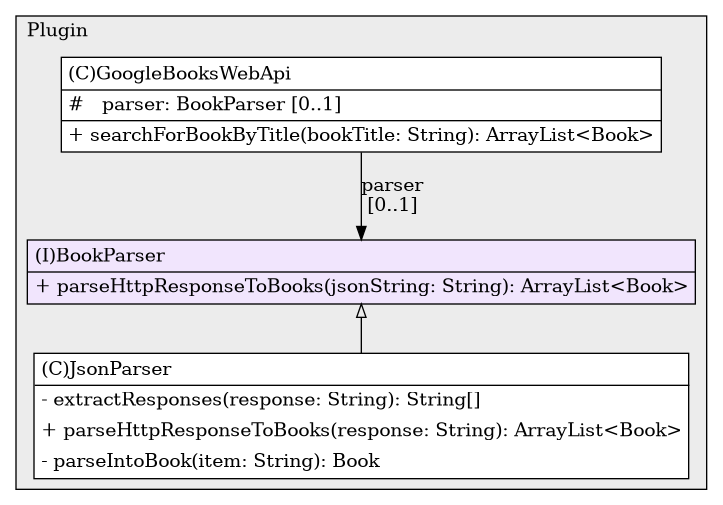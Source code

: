 @startuml

/' diagram meta data start
config=StructureConfiguration;
{
  "projectClassification": {
    "searchMode": "OpenProject", // OpenProject, AllProjects
    "includedProjects": "",
    "pathEndKeywords": "*.impl",
    "isClientPath": "",
    "isClientName": "",
    "isTestPath": "",
    "isTestName": "",
    "isMappingPath": "",
    "isMappingName": "",
    "isDataAccessPath": "",
    "isDataAccessName": "",
    "isDataStructurePath": "",
    "isDataStructureName": "",
    "isInterfaceStructuresPath": "",
    "isInterfaceStructuresName": "",
    "isEntryPointPath": "",
    "isEntryPointName": "",
    "treatFinalFieldsAsMandatory": false
  },
  "graphRestriction": {
    "classPackageExcludeFilter": "",
    "classPackageIncludeFilter": "",
    "classNameExcludeFilter": "",
    "classNameIncludeFilter": "",
    "methodNameExcludeFilter": "",
    "methodNameIncludeFilter": "",
    "removeByInheritance": "", // inheritance/annotation based filtering is done in a second step
    "removeByAnnotation": "",
    "removeByClassPackage": "", // cleanup the graph after inheritance/annotation based filtering is done
    "removeByClassName": "",
    "cutMappings": false,
    "cutEnum": true,
    "cutTests": true,
    "cutClient": true,
    "cutDataAccess": true,
    "cutInterfaceStructures": true,
    "cutDataStructures": true,
    "cutGetterAndSetter": true,
    "cutConstructors": true
  },
  "graphTraversal": {
    "forwardDepth": 4,
    "backwardDepth": 0,
    "classPackageExcludeFilter": "",
    "classPackageIncludeFilter": "",
    "classNameExcludeFilter": "BookFinder",
    "classNameIncludeFilter": "",
    "methodNameExcludeFilter": "",
    "methodNameIncludeFilter": "",
    "hideMappings": false,
    "hideDataStructures": false,
    "hidePrivateMethods": false,
    "hideInterfaceCalls": false, // indirection: implementation -> interface (is hidden) -> implementation
    "onlyShowApplicationEntryPoints": false, // root node is included
    "useMethodCallsForStructureDiagram": "ForwardOnly" // ForwardOnly, BothDirections, No
  },
  "details": {
    "aggregation": "GroupByClass", // ByClass, GroupByClass, None
    "showClassGenericTypes": true,
    "showMethods": true,
    "showMethodParameterNames": true,
    "showMethodParameterTypes": true,
    "showMethodReturnType": true,
    "showPackageLevels": 2,
    "showDetailedClassStructure": true
  },
  "rootClass": "Plugin.GoogleBooksWebApi",
  "extensionCallbackMethod": "" // qualified.class.name#methodName - signature: public static String method(String)
}
diagram meta data end '/



digraph g {
    rankdir="TB"
    splines=polyline
    

'nodes 
subgraph cluster_1901307053 { 
   	label=Plugin
	labeljust=l
	fillcolor="#ececec"
	style=filled
   
   BookParser1901307053[
	label=<<TABLE BORDER="1" CELLBORDER="0" CELLPADDING="4" CELLSPACING="0">
<TR><TD ALIGN="LEFT" >(I)BookParser</TD></TR>
<HR/>
<TR><TD ALIGN="LEFT" >+ parseHttpResponseToBooks(jsonString: String): ArrayList&lt;Book&gt;</TD></TR>
</TABLE>>
	style=filled
	margin=0
	shape=plaintext
	fillcolor="#F1E5FD"
];

GoogleBooksWebApi1901307053[
	label=<<TABLE BORDER="1" CELLBORDER="0" CELLPADDING="4" CELLSPACING="0">
<TR><TD ALIGN="LEFT" >(C)GoogleBooksWebApi</TD></TR>
<HR/>
<TR><TD ALIGN="LEFT" >#   parser: BookParser [0..1]</TD></TR>
<HR/>
<TR><TD ALIGN="LEFT" >+ searchForBookByTitle(bookTitle: String): ArrayList&lt;Book&gt;</TD></TR>
</TABLE>>
	style=filled
	margin=0
	shape=plaintext
	fillcolor="#FFFFFF"
];

JsonParser1901307053[
	label=<<TABLE BORDER="1" CELLBORDER="0" CELLPADDING="4" CELLSPACING="0">
<TR><TD ALIGN="LEFT" >(C)JsonParser</TD></TR>
<HR/>
<TR><TD ALIGN="LEFT" >- extractResponses(response: String): String[]</TD></TR>
<TR><TD ALIGN="LEFT" >+ parseHttpResponseToBooks(response: String): ArrayList&lt;Book&gt;</TD></TR>
<TR><TD ALIGN="LEFT" >- parseIntoBook(item: String): Book</TD></TR>
</TABLE>>
	style=filled
	margin=0
	shape=plaintext
	fillcolor="#FFFFFF"
];
} 

'edges    
BookParser1901307053 -> JsonParser1901307053[arrowhead=none, arrowtail=empty, dir=both];
GoogleBooksWebApi1901307053 -> BookParser1901307053[label="parser
[0..1]"];
    
}
@enduml